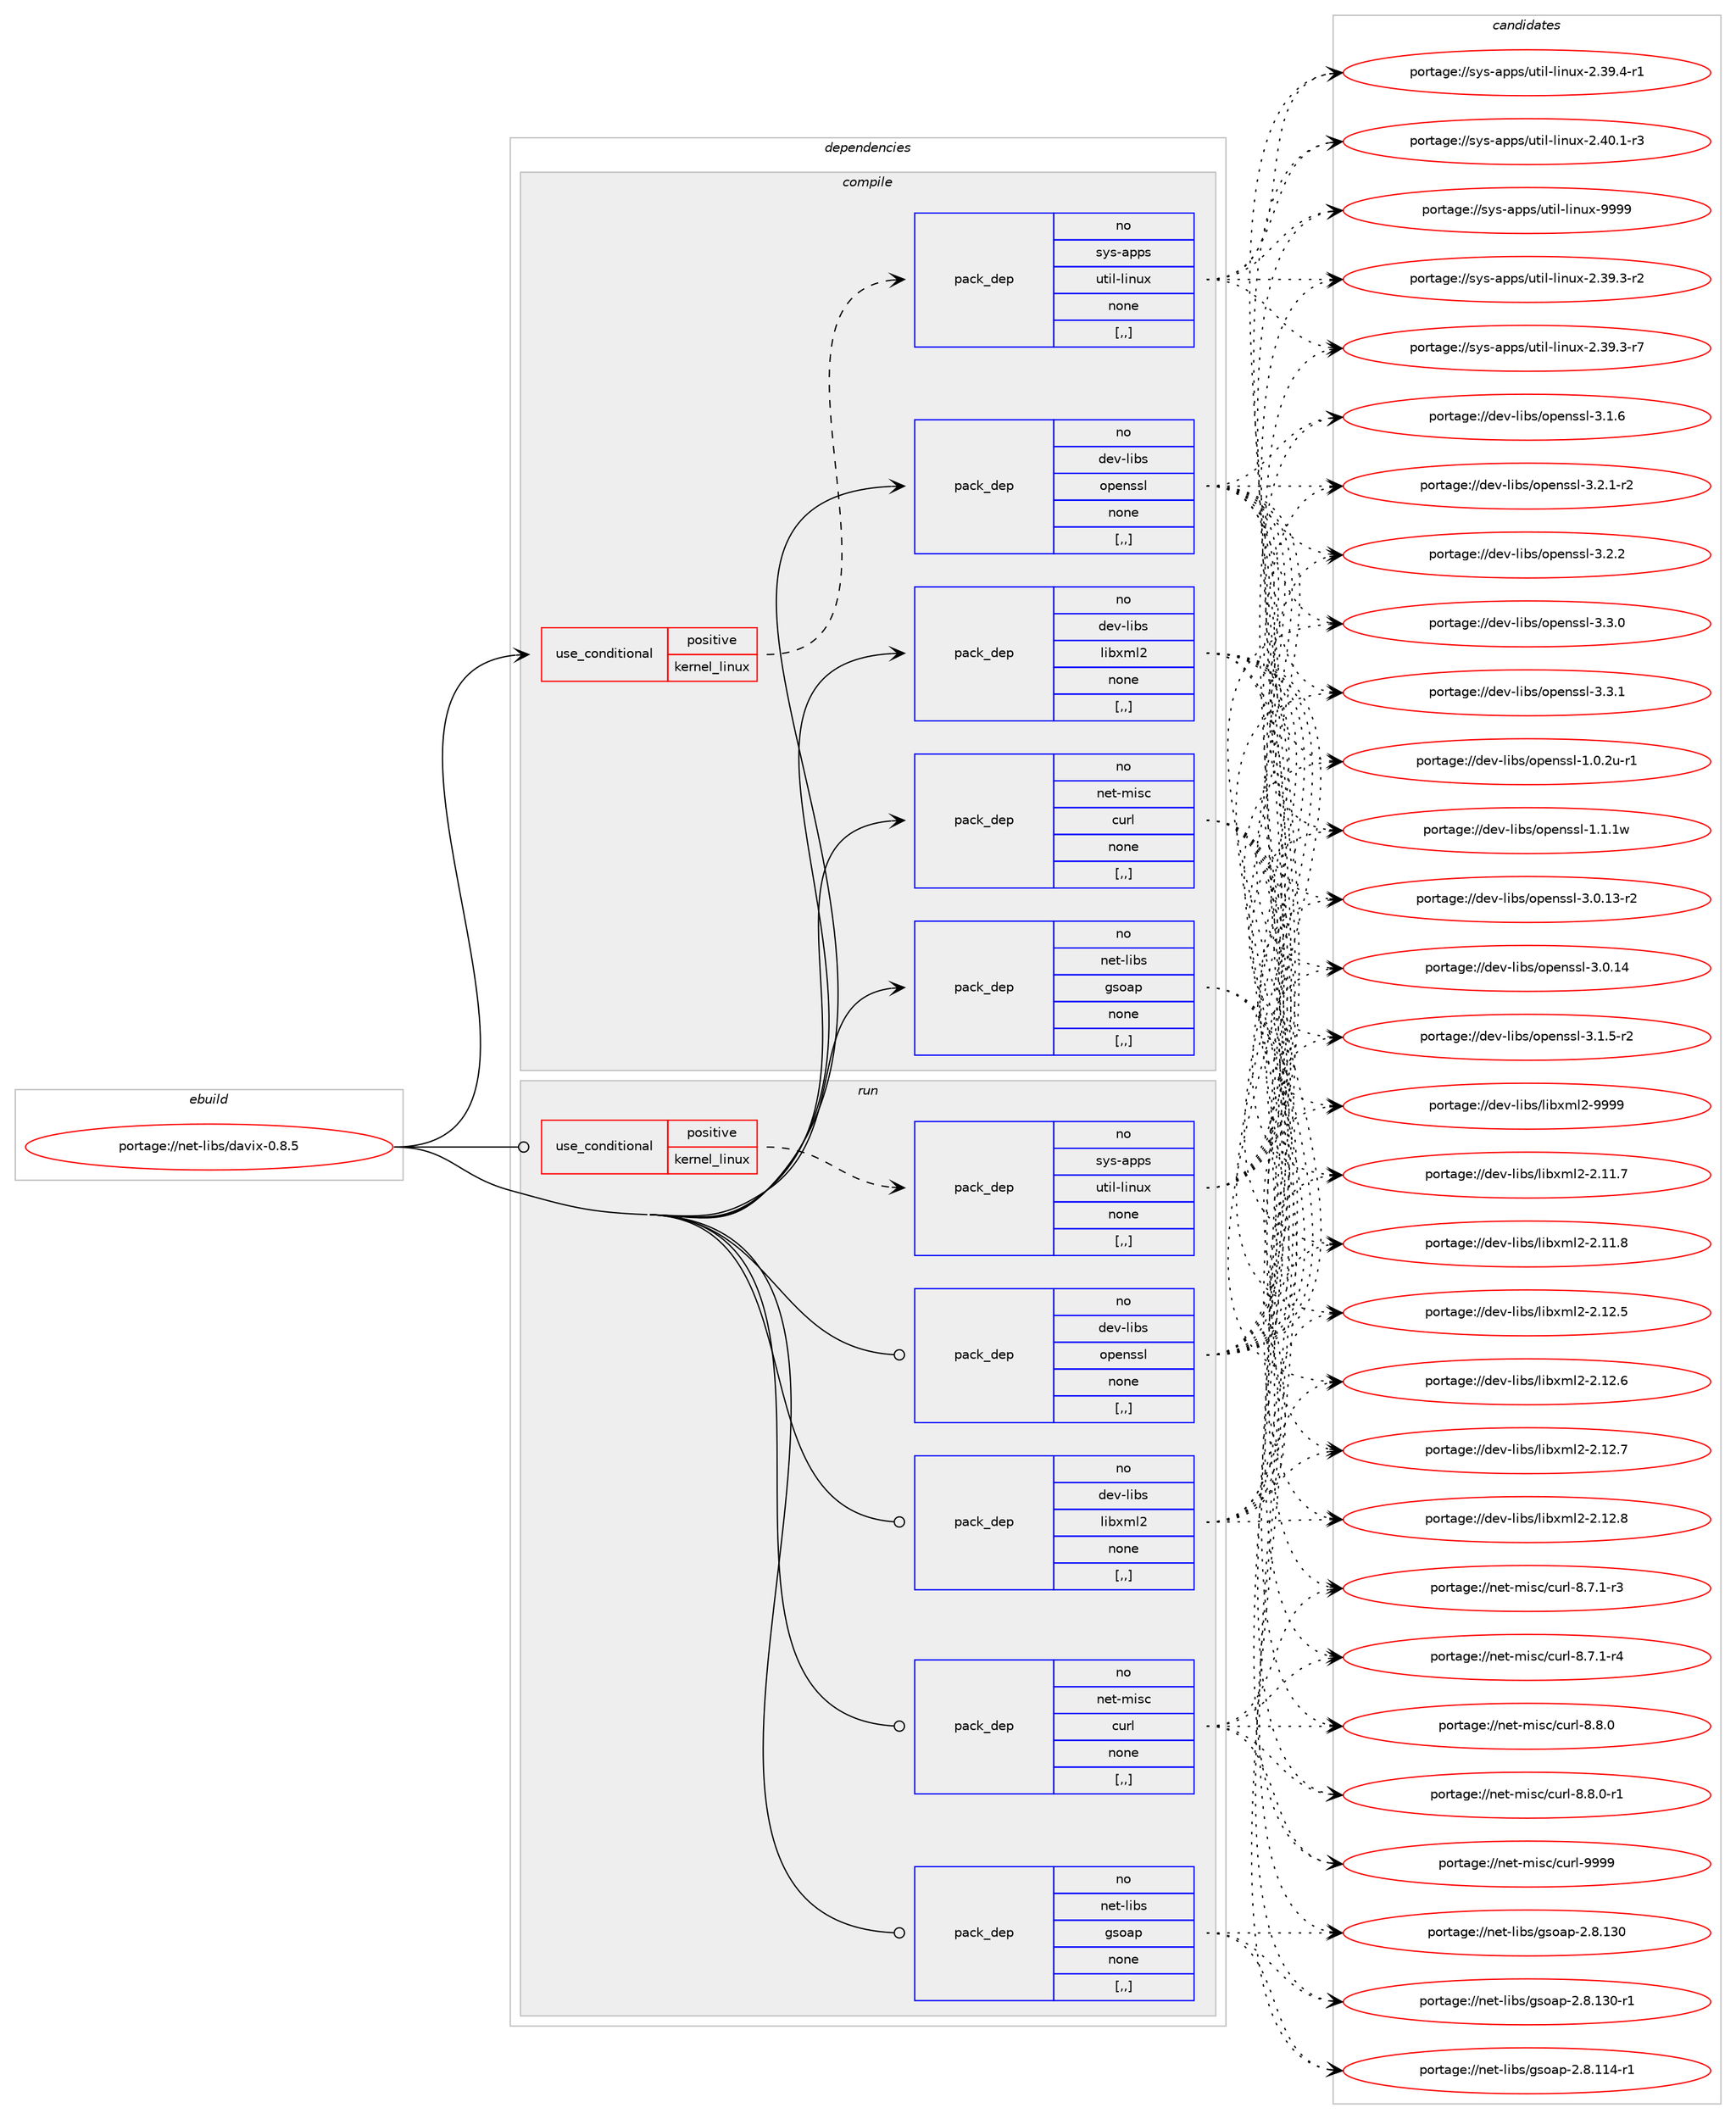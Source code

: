 digraph prolog {

# *************
# Graph options
# *************

newrank=true;
concentrate=true;
compound=true;
graph [rankdir=LR,fontname=Helvetica,fontsize=10,ranksep=1.5];#, ranksep=2.5, nodesep=0.2];
edge  [arrowhead=vee];
node  [fontname=Helvetica,fontsize=10];

# **********
# The ebuild
# **********

subgraph cluster_leftcol {
color=gray;
rank=same;
label=<<i>ebuild</i>>;
id [label="portage://net-libs/davix-0.8.5", color=red, width=4, href="../net-libs/davix-0.8.5.svg"];
}

# ****************
# The dependencies
# ****************

subgraph cluster_midcol {
color=gray;
label=<<i>dependencies</i>>;
subgraph cluster_compile {
fillcolor="#eeeeee";
style=filled;
label=<<i>compile</i>>;
subgraph cond90880 {
dependency349347 [label=<<TABLE BORDER="0" CELLBORDER="1" CELLSPACING="0" CELLPADDING="4"><TR><TD ROWSPAN="3" CELLPADDING="10">use_conditional</TD></TR><TR><TD>positive</TD></TR><TR><TD>kernel_linux</TD></TR></TABLE>>, shape=none, color=red];
subgraph pack255878 {
dependency349348 [label=<<TABLE BORDER="0" CELLBORDER="1" CELLSPACING="0" CELLPADDING="4" WIDTH="220"><TR><TD ROWSPAN="6" CELLPADDING="30">pack_dep</TD></TR><TR><TD WIDTH="110">no</TD></TR><TR><TD>sys-apps</TD></TR><TR><TD>util-linux</TD></TR><TR><TD>none</TD></TR><TR><TD>[,,]</TD></TR></TABLE>>, shape=none, color=blue];
}
dependency349347:e -> dependency349348:w [weight=20,style="dashed",arrowhead="vee"];
}
id:e -> dependency349347:w [weight=20,style="solid",arrowhead="vee"];
subgraph pack255879 {
dependency349349 [label=<<TABLE BORDER="0" CELLBORDER="1" CELLSPACING="0" CELLPADDING="4" WIDTH="220"><TR><TD ROWSPAN="6" CELLPADDING="30">pack_dep</TD></TR><TR><TD WIDTH="110">no</TD></TR><TR><TD>dev-libs</TD></TR><TR><TD>libxml2</TD></TR><TR><TD>none</TD></TR><TR><TD>[,,]</TD></TR></TABLE>>, shape=none, color=blue];
}
id:e -> dependency349349:w [weight=20,style="solid",arrowhead="vee"];
subgraph pack255880 {
dependency349350 [label=<<TABLE BORDER="0" CELLBORDER="1" CELLSPACING="0" CELLPADDING="4" WIDTH="220"><TR><TD ROWSPAN="6" CELLPADDING="30">pack_dep</TD></TR><TR><TD WIDTH="110">no</TD></TR><TR><TD>dev-libs</TD></TR><TR><TD>openssl</TD></TR><TR><TD>none</TD></TR><TR><TD>[,,]</TD></TR></TABLE>>, shape=none, color=blue];
}
id:e -> dependency349350:w [weight=20,style="solid",arrowhead="vee"];
subgraph pack255881 {
dependency349351 [label=<<TABLE BORDER="0" CELLBORDER="1" CELLSPACING="0" CELLPADDING="4" WIDTH="220"><TR><TD ROWSPAN="6" CELLPADDING="30">pack_dep</TD></TR><TR><TD WIDTH="110">no</TD></TR><TR><TD>net-libs</TD></TR><TR><TD>gsoap</TD></TR><TR><TD>none</TD></TR><TR><TD>[,,]</TD></TR></TABLE>>, shape=none, color=blue];
}
id:e -> dependency349351:w [weight=20,style="solid",arrowhead="vee"];
subgraph pack255882 {
dependency349352 [label=<<TABLE BORDER="0" CELLBORDER="1" CELLSPACING="0" CELLPADDING="4" WIDTH="220"><TR><TD ROWSPAN="6" CELLPADDING="30">pack_dep</TD></TR><TR><TD WIDTH="110">no</TD></TR><TR><TD>net-misc</TD></TR><TR><TD>curl</TD></TR><TR><TD>none</TD></TR><TR><TD>[,,]</TD></TR></TABLE>>, shape=none, color=blue];
}
id:e -> dependency349352:w [weight=20,style="solid",arrowhead="vee"];
}
subgraph cluster_compileandrun {
fillcolor="#eeeeee";
style=filled;
label=<<i>compile and run</i>>;
}
subgraph cluster_run {
fillcolor="#eeeeee";
style=filled;
label=<<i>run</i>>;
subgraph cond90881 {
dependency349353 [label=<<TABLE BORDER="0" CELLBORDER="1" CELLSPACING="0" CELLPADDING="4"><TR><TD ROWSPAN="3" CELLPADDING="10">use_conditional</TD></TR><TR><TD>positive</TD></TR><TR><TD>kernel_linux</TD></TR></TABLE>>, shape=none, color=red];
subgraph pack255883 {
dependency349354 [label=<<TABLE BORDER="0" CELLBORDER="1" CELLSPACING="0" CELLPADDING="4" WIDTH="220"><TR><TD ROWSPAN="6" CELLPADDING="30">pack_dep</TD></TR><TR><TD WIDTH="110">no</TD></TR><TR><TD>sys-apps</TD></TR><TR><TD>util-linux</TD></TR><TR><TD>none</TD></TR><TR><TD>[,,]</TD></TR></TABLE>>, shape=none, color=blue];
}
dependency349353:e -> dependency349354:w [weight=20,style="dashed",arrowhead="vee"];
}
id:e -> dependency349353:w [weight=20,style="solid",arrowhead="odot"];
subgraph pack255884 {
dependency349355 [label=<<TABLE BORDER="0" CELLBORDER="1" CELLSPACING="0" CELLPADDING="4" WIDTH="220"><TR><TD ROWSPAN="6" CELLPADDING="30">pack_dep</TD></TR><TR><TD WIDTH="110">no</TD></TR><TR><TD>dev-libs</TD></TR><TR><TD>libxml2</TD></TR><TR><TD>none</TD></TR><TR><TD>[,,]</TD></TR></TABLE>>, shape=none, color=blue];
}
id:e -> dependency349355:w [weight=20,style="solid",arrowhead="odot"];
subgraph pack255885 {
dependency349356 [label=<<TABLE BORDER="0" CELLBORDER="1" CELLSPACING="0" CELLPADDING="4" WIDTH="220"><TR><TD ROWSPAN="6" CELLPADDING="30">pack_dep</TD></TR><TR><TD WIDTH="110">no</TD></TR><TR><TD>dev-libs</TD></TR><TR><TD>openssl</TD></TR><TR><TD>none</TD></TR><TR><TD>[,,]</TD></TR></TABLE>>, shape=none, color=blue];
}
id:e -> dependency349356:w [weight=20,style="solid",arrowhead="odot"];
subgraph pack255886 {
dependency349357 [label=<<TABLE BORDER="0" CELLBORDER="1" CELLSPACING="0" CELLPADDING="4" WIDTH="220"><TR><TD ROWSPAN="6" CELLPADDING="30">pack_dep</TD></TR><TR><TD WIDTH="110">no</TD></TR><TR><TD>net-libs</TD></TR><TR><TD>gsoap</TD></TR><TR><TD>none</TD></TR><TR><TD>[,,]</TD></TR></TABLE>>, shape=none, color=blue];
}
id:e -> dependency349357:w [weight=20,style="solid",arrowhead="odot"];
subgraph pack255887 {
dependency349358 [label=<<TABLE BORDER="0" CELLBORDER="1" CELLSPACING="0" CELLPADDING="4" WIDTH="220"><TR><TD ROWSPAN="6" CELLPADDING="30">pack_dep</TD></TR><TR><TD WIDTH="110">no</TD></TR><TR><TD>net-misc</TD></TR><TR><TD>curl</TD></TR><TR><TD>none</TD></TR><TR><TD>[,,]</TD></TR></TABLE>>, shape=none, color=blue];
}
id:e -> dependency349358:w [weight=20,style="solid",arrowhead="odot"];
}
}

# **************
# The candidates
# **************

subgraph cluster_choices {
rank=same;
color=gray;
label=<<i>candidates</i>>;

subgraph choice255878 {
color=black;
nodesep=1;
choice11512111545971121121154711711610510845108105110117120455046515746514511450 [label="portage://sys-apps/util-linux-2.39.3-r2", color=red, width=4,href="../sys-apps/util-linux-2.39.3-r2.svg"];
choice11512111545971121121154711711610510845108105110117120455046515746514511455 [label="portage://sys-apps/util-linux-2.39.3-r7", color=red, width=4,href="../sys-apps/util-linux-2.39.3-r7.svg"];
choice11512111545971121121154711711610510845108105110117120455046515746524511449 [label="portage://sys-apps/util-linux-2.39.4-r1", color=red, width=4,href="../sys-apps/util-linux-2.39.4-r1.svg"];
choice11512111545971121121154711711610510845108105110117120455046524846494511451 [label="portage://sys-apps/util-linux-2.40.1-r3", color=red, width=4,href="../sys-apps/util-linux-2.40.1-r3.svg"];
choice115121115459711211211547117116105108451081051101171204557575757 [label="portage://sys-apps/util-linux-9999", color=red, width=4,href="../sys-apps/util-linux-9999.svg"];
dependency349348:e -> choice11512111545971121121154711711610510845108105110117120455046515746514511450:w [style=dotted,weight="100"];
dependency349348:e -> choice11512111545971121121154711711610510845108105110117120455046515746514511455:w [style=dotted,weight="100"];
dependency349348:e -> choice11512111545971121121154711711610510845108105110117120455046515746524511449:w [style=dotted,weight="100"];
dependency349348:e -> choice11512111545971121121154711711610510845108105110117120455046524846494511451:w [style=dotted,weight="100"];
dependency349348:e -> choice115121115459711211211547117116105108451081051101171204557575757:w [style=dotted,weight="100"];
}
subgraph choice255879 {
color=black;
nodesep=1;
choice100101118451081059811547108105981201091085045504649494655 [label="portage://dev-libs/libxml2-2.11.7", color=red, width=4,href="../dev-libs/libxml2-2.11.7.svg"];
choice100101118451081059811547108105981201091085045504649494656 [label="portage://dev-libs/libxml2-2.11.8", color=red, width=4,href="../dev-libs/libxml2-2.11.8.svg"];
choice100101118451081059811547108105981201091085045504649504653 [label="portage://dev-libs/libxml2-2.12.5", color=red, width=4,href="../dev-libs/libxml2-2.12.5.svg"];
choice100101118451081059811547108105981201091085045504649504654 [label="portage://dev-libs/libxml2-2.12.6", color=red, width=4,href="../dev-libs/libxml2-2.12.6.svg"];
choice100101118451081059811547108105981201091085045504649504655 [label="portage://dev-libs/libxml2-2.12.7", color=red, width=4,href="../dev-libs/libxml2-2.12.7.svg"];
choice100101118451081059811547108105981201091085045504649504656 [label="portage://dev-libs/libxml2-2.12.8", color=red, width=4,href="../dev-libs/libxml2-2.12.8.svg"];
choice10010111845108105981154710810598120109108504557575757 [label="portage://dev-libs/libxml2-9999", color=red, width=4,href="../dev-libs/libxml2-9999.svg"];
dependency349349:e -> choice100101118451081059811547108105981201091085045504649494655:w [style=dotted,weight="100"];
dependency349349:e -> choice100101118451081059811547108105981201091085045504649494656:w [style=dotted,weight="100"];
dependency349349:e -> choice100101118451081059811547108105981201091085045504649504653:w [style=dotted,weight="100"];
dependency349349:e -> choice100101118451081059811547108105981201091085045504649504654:w [style=dotted,weight="100"];
dependency349349:e -> choice100101118451081059811547108105981201091085045504649504655:w [style=dotted,weight="100"];
dependency349349:e -> choice100101118451081059811547108105981201091085045504649504656:w [style=dotted,weight="100"];
dependency349349:e -> choice10010111845108105981154710810598120109108504557575757:w [style=dotted,weight="100"];
}
subgraph choice255880 {
color=black;
nodesep=1;
choice1001011184510810598115471111121011101151151084549464846501174511449 [label="portage://dev-libs/openssl-1.0.2u-r1", color=red, width=4,href="../dev-libs/openssl-1.0.2u-r1.svg"];
choice100101118451081059811547111112101110115115108454946494649119 [label="portage://dev-libs/openssl-1.1.1w", color=red, width=4,href="../dev-libs/openssl-1.1.1w.svg"];
choice100101118451081059811547111112101110115115108455146484649514511450 [label="portage://dev-libs/openssl-3.0.13-r2", color=red, width=4,href="../dev-libs/openssl-3.0.13-r2.svg"];
choice10010111845108105981154711111210111011511510845514648464952 [label="portage://dev-libs/openssl-3.0.14", color=red, width=4,href="../dev-libs/openssl-3.0.14.svg"];
choice1001011184510810598115471111121011101151151084551464946534511450 [label="portage://dev-libs/openssl-3.1.5-r2", color=red, width=4,href="../dev-libs/openssl-3.1.5-r2.svg"];
choice100101118451081059811547111112101110115115108455146494654 [label="portage://dev-libs/openssl-3.1.6", color=red, width=4,href="../dev-libs/openssl-3.1.6.svg"];
choice1001011184510810598115471111121011101151151084551465046494511450 [label="portage://dev-libs/openssl-3.2.1-r2", color=red, width=4,href="../dev-libs/openssl-3.2.1-r2.svg"];
choice100101118451081059811547111112101110115115108455146504650 [label="portage://dev-libs/openssl-3.2.2", color=red, width=4,href="../dev-libs/openssl-3.2.2.svg"];
choice100101118451081059811547111112101110115115108455146514648 [label="portage://dev-libs/openssl-3.3.0", color=red, width=4,href="../dev-libs/openssl-3.3.0.svg"];
choice100101118451081059811547111112101110115115108455146514649 [label="portage://dev-libs/openssl-3.3.1", color=red, width=4,href="../dev-libs/openssl-3.3.1.svg"];
dependency349350:e -> choice1001011184510810598115471111121011101151151084549464846501174511449:w [style=dotted,weight="100"];
dependency349350:e -> choice100101118451081059811547111112101110115115108454946494649119:w [style=dotted,weight="100"];
dependency349350:e -> choice100101118451081059811547111112101110115115108455146484649514511450:w [style=dotted,weight="100"];
dependency349350:e -> choice10010111845108105981154711111210111011511510845514648464952:w [style=dotted,weight="100"];
dependency349350:e -> choice1001011184510810598115471111121011101151151084551464946534511450:w [style=dotted,weight="100"];
dependency349350:e -> choice100101118451081059811547111112101110115115108455146494654:w [style=dotted,weight="100"];
dependency349350:e -> choice1001011184510810598115471111121011101151151084551465046494511450:w [style=dotted,weight="100"];
dependency349350:e -> choice100101118451081059811547111112101110115115108455146504650:w [style=dotted,weight="100"];
dependency349350:e -> choice100101118451081059811547111112101110115115108455146514648:w [style=dotted,weight="100"];
dependency349350:e -> choice100101118451081059811547111112101110115115108455146514649:w [style=dotted,weight="100"];
}
subgraph choice255881 {
color=black;
nodesep=1;
choice1101011164510810598115471031151119711245504656464949524511449 [label="portage://net-libs/gsoap-2.8.114-r1", color=red, width=4,href="../net-libs/gsoap-2.8.114-r1.svg"];
choice110101116451081059811547103115111971124550465646495148 [label="portage://net-libs/gsoap-2.8.130", color=red, width=4,href="../net-libs/gsoap-2.8.130.svg"];
choice1101011164510810598115471031151119711245504656464951484511449 [label="portage://net-libs/gsoap-2.8.130-r1", color=red, width=4,href="../net-libs/gsoap-2.8.130-r1.svg"];
dependency349351:e -> choice1101011164510810598115471031151119711245504656464949524511449:w [style=dotted,weight="100"];
dependency349351:e -> choice110101116451081059811547103115111971124550465646495148:w [style=dotted,weight="100"];
dependency349351:e -> choice1101011164510810598115471031151119711245504656464951484511449:w [style=dotted,weight="100"];
}
subgraph choice255882 {
color=black;
nodesep=1;
choice110101116451091051159947991171141084556465546494511451 [label="portage://net-misc/curl-8.7.1-r3", color=red, width=4,href="../net-misc/curl-8.7.1-r3.svg"];
choice110101116451091051159947991171141084556465546494511452 [label="portage://net-misc/curl-8.7.1-r4", color=red, width=4,href="../net-misc/curl-8.7.1-r4.svg"];
choice11010111645109105115994799117114108455646564648 [label="portage://net-misc/curl-8.8.0", color=red, width=4,href="../net-misc/curl-8.8.0.svg"];
choice110101116451091051159947991171141084556465646484511449 [label="portage://net-misc/curl-8.8.0-r1", color=red, width=4,href="../net-misc/curl-8.8.0-r1.svg"];
choice110101116451091051159947991171141084557575757 [label="portage://net-misc/curl-9999", color=red, width=4,href="../net-misc/curl-9999.svg"];
dependency349352:e -> choice110101116451091051159947991171141084556465546494511451:w [style=dotted,weight="100"];
dependency349352:e -> choice110101116451091051159947991171141084556465546494511452:w [style=dotted,weight="100"];
dependency349352:e -> choice11010111645109105115994799117114108455646564648:w [style=dotted,weight="100"];
dependency349352:e -> choice110101116451091051159947991171141084556465646484511449:w [style=dotted,weight="100"];
dependency349352:e -> choice110101116451091051159947991171141084557575757:w [style=dotted,weight="100"];
}
subgraph choice255883 {
color=black;
nodesep=1;
choice11512111545971121121154711711610510845108105110117120455046515746514511450 [label="portage://sys-apps/util-linux-2.39.3-r2", color=red, width=4,href="../sys-apps/util-linux-2.39.3-r2.svg"];
choice11512111545971121121154711711610510845108105110117120455046515746514511455 [label="portage://sys-apps/util-linux-2.39.3-r7", color=red, width=4,href="../sys-apps/util-linux-2.39.3-r7.svg"];
choice11512111545971121121154711711610510845108105110117120455046515746524511449 [label="portage://sys-apps/util-linux-2.39.4-r1", color=red, width=4,href="../sys-apps/util-linux-2.39.4-r1.svg"];
choice11512111545971121121154711711610510845108105110117120455046524846494511451 [label="portage://sys-apps/util-linux-2.40.1-r3", color=red, width=4,href="../sys-apps/util-linux-2.40.1-r3.svg"];
choice115121115459711211211547117116105108451081051101171204557575757 [label="portage://sys-apps/util-linux-9999", color=red, width=4,href="../sys-apps/util-linux-9999.svg"];
dependency349354:e -> choice11512111545971121121154711711610510845108105110117120455046515746514511450:w [style=dotted,weight="100"];
dependency349354:e -> choice11512111545971121121154711711610510845108105110117120455046515746514511455:w [style=dotted,weight="100"];
dependency349354:e -> choice11512111545971121121154711711610510845108105110117120455046515746524511449:w [style=dotted,weight="100"];
dependency349354:e -> choice11512111545971121121154711711610510845108105110117120455046524846494511451:w [style=dotted,weight="100"];
dependency349354:e -> choice115121115459711211211547117116105108451081051101171204557575757:w [style=dotted,weight="100"];
}
subgraph choice255884 {
color=black;
nodesep=1;
choice100101118451081059811547108105981201091085045504649494655 [label="portage://dev-libs/libxml2-2.11.7", color=red, width=4,href="../dev-libs/libxml2-2.11.7.svg"];
choice100101118451081059811547108105981201091085045504649494656 [label="portage://dev-libs/libxml2-2.11.8", color=red, width=4,href="../dev-libs/libxml2-2.11.8.svg"];
choice100101118451081059811547108105981201091085045504649504653 [label="portage://dev-libs/libxml2-2.12.5", color=red, width=4,href="../dev-libs/libxml2-2.12.5.svg"];
choice100101118451081059811547108105981201091085045504649504654 [label="portage://dev-libs/libxml2-2.12.6", color=red, width=4,href="../dev-libs/libxml2-2.12.6.svg"];
choice100101118451081059811547108105981201091085045504649504655 [label="portage://dev-libs/libxml2-2.12.7", color=red, width=4,href="../dev-libs/libxml2-2.12.7.svg"];
choice100101118451081059811547108105981201091085045504649504656 [label="portage://dev-libs/libxml2-2.12.8", color=red, width=4,href="../dev-libs/libxml2-2.12.8.svg"];
choice10010111845108105981154710810598120109108504557575757 [label="portage://dev-libs/libxml2-9999", color=red, width=4,href="../dev-libs/libxml2-9999.svg"];
dependency349355:e -> choice100101118451081059811547108105981201091085045504649494655:w [style=dotted,weight="100"];
dependency349355:e -> choice100101118451081059811547108105981201091085045504649494656:w [style=dotted,weight="100"];
dependency349355:e -> choice100101118451081059811547108105981201091085045504649504653:w [style=dotted,weight="100"];
dependency349355:e -> choice100101118451081059811547108105981201091085045504649504654:w [style=dotted,weight="100"];
dependency349355:e -> choice100101118451081059811547108105981201091085045504649504655:w [style=dotted,weight="100"];
dependency349355:e -> choice100101118451081059811547108105981201091085045504649504656:w [style=dotted,weight="100"];
dependency349355:e -> choice10010111845108105981154710810598120109108504557575757:w [style=dotted,weight="100"];
}
subgraph choice255885 {
color=black;
nodesep=1;
choice1001011184510810598115471111121011101151151084549464846501174511449 [label="portage://dev-libs/openssl-1.0.2u-r1", color=red, width=4,href="../dev-libs/openssl-1.0.2u-r1.svg"];
choice100101118451081059811547111112101110115115108454946494649119 [label="portage://dev-libs/openssl-1.1.1w", color=red, width=4,href="../dev-libs/openssl-1.1.1w.svg"];
choice100101118451081059811547111112101110115115108455146484649514511450 [label="portage://dev-libs/openssl-3.0.13-r2", color=red, width=4,href="../dev-libs/openssl-3.0.13-r2.svg"];
choice10010111845108105981154711111210111011511510845514648464952 [label="portage://dev-libs/openssl-3.0.14", color=red, width=4,href="../dev-libs/openssl-3.0.14.svg"];
choice1001011184510810598115471111121011101151151084551464946534511450 [label="portage://dev-libs/openssl-3.1.5-r2", color=red, width=4,href="../dev-libs/openssl-3.1.5-r2.svg"];
choice100101118451081059811547111112101110115115108455146494654 [label="portage://dev-libs/openssl-3.1.6", color=red, width=4,href="../dev-libs/openssl-3.1.6.svg"];
choice1001011184510810598115471111121011101151151084551465046494511450 [label="portage://dev-libs/openssl-3.2.1-r2", color=red, width=4,href="../dev-libs/openssl-3.2.1-r2.svg"];
choice100101118451081059811547111112101110115115108455146504650 [label="portage://dev-libs/openssl-3.2.2", color=red, width=4,href="../dev-libs/openssl-3.2.2.svg"];
choice100101118451081059811547111112101110115115108455146514648 [label="portage://dev-libs/openssl-3.3.0", color=red, width=4,href="../dev-libs/openssl-3.3.0.svg"];
choice100101118451081059811547111112101110115115108455146514649 [label="portage://dev-libs/openssl-3.3.1", color=red, width=4,href="../dev-libs/openssl-3.3.1.svg"];
dependency349356:e -> choice1001011184510810598115471111121011101151151084549464846501174511449:w [style=dotted,weight="100"];
dependency349356:e -> choice100101118451081059811547111112101110115115108454946494649119:w [style=dotted,weight="100"];
dependency349356:e -> choice100101118451081059811547111112101110115115108455146484649514511450:w [style=dotted,weight="100"];
dependency349356:e -> choice10010111845108105981154711111210111011511510845514648464952:w [style=dotted,weight="100"];
dependency349356:e -> choice1001011184510810598115471111121011101151151084551464946534511450:w [style=dotted,weight="100"];
dependency349356:e -> choice100101118451081059811547111112101110115115108455146494654:w [style=dotted,weight="100"];
dependency349356:e -> choice1001011184510810598115471111121011101151151084551465046494511450:w [style=dotted,weight="100"];
dependency349356:e -> choice100101118451081059811547111112101110115115108455146504650:w [style=dotted,weight="100"];
dependency349356:e -> choice100101118451081059811547111112101110115115108455146514648:w [style=dotted,weight="100"];
dependency349356:e -> choice100101118451081059811547111112101110115115108455146514649:w [style=dotted,weight="100"];
}
subgraph choice255886 {
color=black;
nodesep=1;
choice1101011164510810598115471031151119711245504656464949524511449 [label="portage://net-libs/gsoap-2.8.114-r1", color=red, width=4,href="../net-libs/gsoap-2.8.114-r1.svg"];
choice110101116451081059811547103115111971124550465646495148 [label="portage://net-libs/gsoap-2.8.130", color=red, width=4,href="../net-libs/gsoap-2.8.130.svg"];
choice1101011164510810598115471031151119711245504656464951484511449 [label="portage://net-libs/gsoap-2.8.130-r1", color=red, width=4,href="../net-libs/gsoap-2.8.130-r1.svg"];
dependency349357:e -> choice1101011164510810598115471031151119711245504656464949524511449:w [style=dotted,weight="100"];
dependency349357:e -> choice110101116451081059811547103115111971124550465646495148:w [style=dotted,weight="100"];
dependency349357:e -> choice1101011164510810598115471031151119711245504656464951484511449:w [style=dotted,weight="100"];
}
subgraph choice255887 {
color=black;
nodesep=1;
choice110101116451091051159947991171141084556465546494511451 [label="portage://net-misc/curl-8.7.1-r3", color=red, width=4,href="../net-misc/curl-8.7.1-r3.svg"];
choice110101116451091051159947991171141084556465546494511452 [label="portage://net-misc/curl-8.7.1-r4", color=red, width=4,href="../net-misc/curl-8.7.1-r4.svg"];
choice11010111645109105115994799117114108455646564648 [label="portage://net-misc/curl-8.8.0", color=red, width=4,href="../net-misc/curl-8.8.0.svg"];
choice110101116451091051159947991171141084556465646484511449 [label="portage://net-misc/curl-8.8.0-r1", color=red, width=4,href="../net-misc/curl-8.8.0-r1.svg"];
choice110101116451091051159947991171141084557575757 [label="portage://net-misc/curl-9999", color=red, width=4,href="../net-misc/curl-9999.svg"];
dependency349358:e -> choice110101116451091051159947991171141084556465546494511451:w [style=dotted,weight="100"];
dependency349358:e -> choice110101116451091051159947991171141084556465546494511452:w [style=dotted,weight="100"];
dependency349358:e -> choice11010111645109105115994799117114108455646564648:w [style=dotted,weight="100"];
dependency349358:e -> choice110101116451091051159947991171141084556465646484511449:w [style=dotted,weight="100"];
dependency349358:e -> choice110101116451091051159947991171141084557575757:w [style=dotted,weight="100"];
}
}

}
